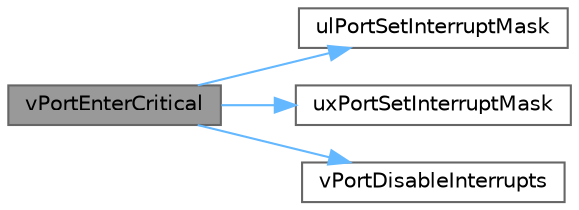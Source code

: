 digraph "vPortEnterCritical"
{
 // LATEX_PDF_SIZE
  bgcolor="transparent";
  edge [fontname=Helvetica,fontsize=10,labelfontname=Helvetica,labelfontsize=10];
  node [fontname=Helvetica,fontsize=10,shape=box,height=0.2,width=0.4];
  rankdir="LR";
  Node1 [id="Node000001",label="vPortEnterCritical",height=0.2,width=0.4,color="gray40", fillcolor="grey60", style="filled", fontcolor="black",tooltip="Enter critical section."];
  Node1 -> Node2 [id="edge4_Node000001_Node000002",color="steelblue1",style="solid",tooltip=" "];
  Node2 [id="Node000002",label="ulPortSetInterruptMask",height=0.2,width=0.4,color="grey40", fillcolor="white", style="filled",URL="$_g_c_c_2_a_r_m___c_a9_2port_8c.html#a0625efca0dcd0cb3a264e046a937731a",tooltip=" "];
  Node1 -> Node3 [id="edge5_Node000001_Node000003",color="steelblue1",style="solid",tooltip=" "];
  Node3 [id="Node000003",label="uxPortSetInterruptMask",height=0.2,width=0.4,color="grey40", fillcolor="white", style="filled",URL="$_g_c_c_2_a_r_m___a_a_r_c_h64_2port_8c.html#a01c8d84ad6ff85fa1710c05fdccb0b57",tooltip=" "];
  Node1 -> Node4 [id="edge6_Node000001_Node000004",color="steelblue1",style="solid",tooltip=" "];
  Node4 [id="Node000004",label="vPortDisableInterrupts",height=0.2,width=0.4,color="grey40", fillcolor="white", style="filled",URL="$_third_party_2_g_c_c_2_posix_2port_8c.html#a6efcba81026ff6f2920ea53804bc6bdf",tooltip="Disable interrupts."];
}

